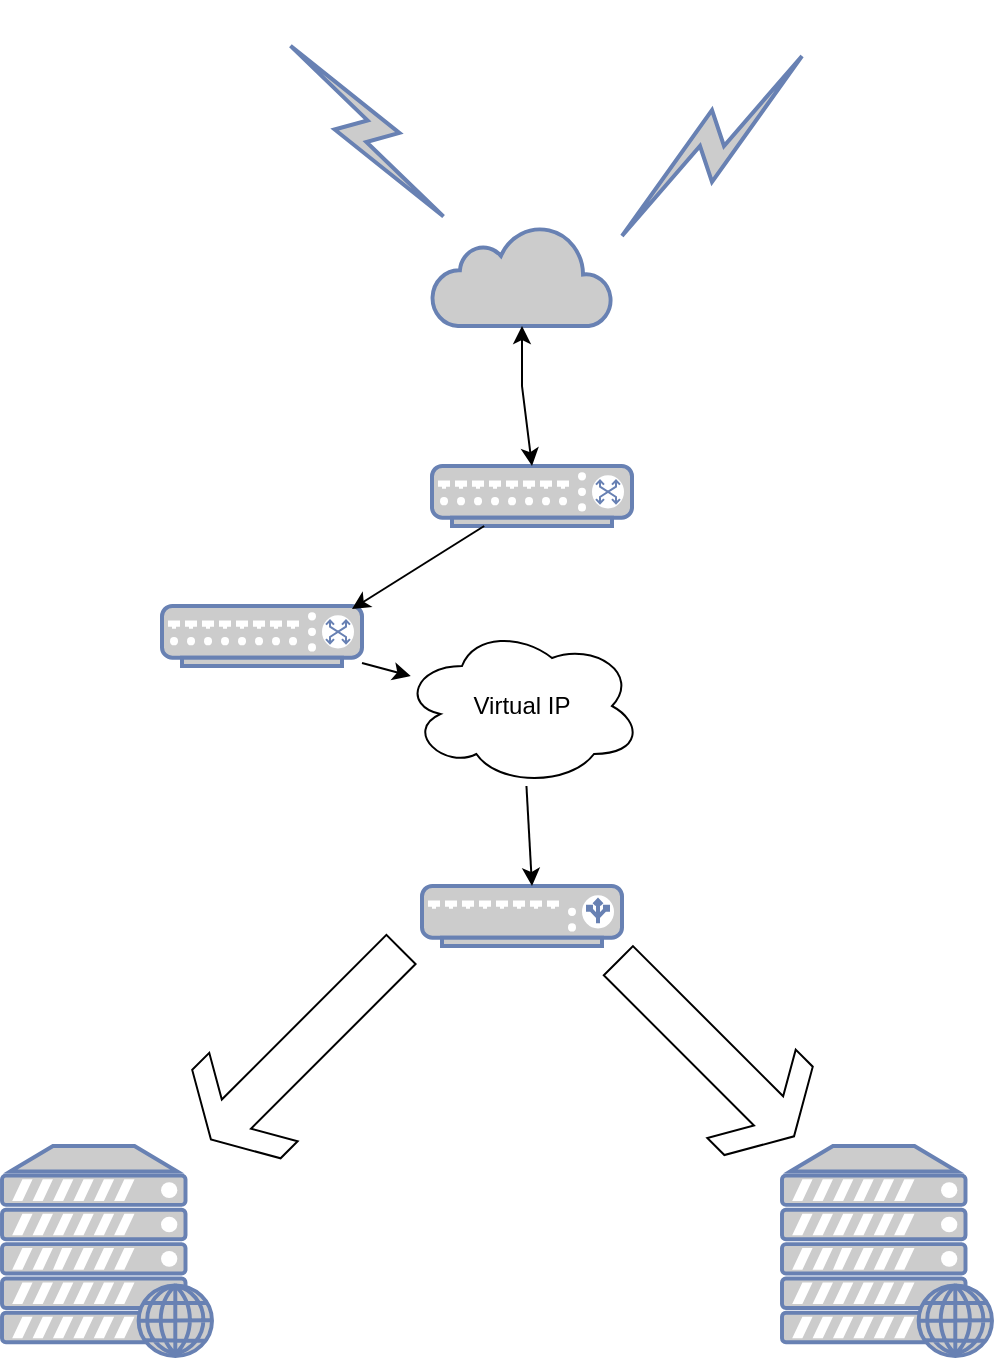 <mxfile version="21.8.1" type="github">
  <diagram name="Page-1" id="7ZhIR4TqCh4ufvg9z-OK">
    <mxGraphModel dx="1434" dy="750" grid="1" gridSize="10" guides="1" tooltips="1" connect="1" arrows="1" fold="1" page="1" pageScale="1" pageWidth="850" pageHeight="1100" math="0" shadow="0">
      <root>
        <mxCell id="0" />
        <mxCell id="1" parent="0" />
        <mxCell id="F_gjkFXEltTEXuYi4get-1" value="" style="fontColor=#0066CC;verticalAlign=top;verticalLabelPosition=bottom;labelPosition=center;align=center;html=1;outlineConnect=0;fillColor=#CCCCCC;strokeColor=#6881B3;gradientColor=none;gradientDirection=north;strokeWidth=2;shape=mxgraph.networks.load_balancer;" vertex="1" parent="1">
          <mxGeometry x="370" y="500" width="100" height="30" as="geometry" />
        </mxCell>
        <mxCell id="F_gjkFXEltTEXuYi4get-3" value="" style="fontColor=#0066CC;verticalAlign=top;verticalLabelPosition=bottom;labelPosition=center;align=center;html=1;outlineConnect=0;fillColor=#CCCCCC;strokeColor=#6881B3;gradientColor=none;gradientDirection=north;strokeWidth=2;shape=mxgraph.networks.web_server;" vertex="1" parent="1">
          <mxGeometry x="160" y="630" width="105" height="105" as="geometry" />
        </mxCell>
        <mxCell id="F_gjkFXEltTEXuYi4get-4" value="" style="fontColor=#0066CC;verticalAlign=top;verticalLabelPosition=bottom;labelPosition=center;align=center;html=1;outlineConnect=0;fillColor=#CCCCCC;strokeColor=#6881B3;gradientColor=none;gradientDirection=north;strokeWidth=2;shape=mxgraph.networks.web_server;" vertex="1" parent="1">
          <mxGeometry x="550" y="630" width="105" height="105" as="geometry" />
        </mxCell>
        <mxCell id="F_gjkFXEltTEXuYi4get-6" value="" style="html=1;outlineConnect=0;fillColor=#CCCCCC;strokeColor=#6881B3;gradientColor=none;gradientDirection=north;strokeWidth=2;shape=mxgraph.networks.cloud;fontColor=#ffffff;" vertex="1" parent="1">
          <mxGeometry x="375" y="170" width="90" height="50" as="geometry" />
        </mxCell>
        <mxCell id="F_gjkFXEltTEXuYi4get-7" value="" style="html=1;outlineConnect=0;fillColor=#CCCCCC;strokeColor=#6881B3;gradientColor=none;gradientDirection=north;strokeWidth=2;shape=mxgraph.networks.comm_link_edge;html=1;rounded=0;" edge="1" parent="1">
          <mxGeometry width="100" height="100" relative="1" as="geometry">
            <mxPoint x="465" y="180" as="sourcePoint" />
            <mxPoint x="565" y="80" as="targetPoint" />
          </mxGeometry>
        </mxCell>
        <mxCell id="F_gjkFXEltTEXuYi4get-8" value="" style="html=1;outlineConnect=0;fillColor=#CCCCCC;strokeColor=#6881B3;gradientColor=none;gradientDirection=north;strokeWidth=2;shape=mxgraph.networks.comm_link_edge;html=1;rounded=0;" edge="1" parent="1">
          <mxGeometry width="100" height="100" relative="1" as="geometry">
            <mxPoint x="385" y="170" as="sourcePoint" />
            <mxPoint x="300" y="75.217" as="targetPoint" />
            <Array as="points">
              <mxPoint x="380" y="110" />
            </Array>
          </mxGeometry>
        </mxCell>
        <mxCell id="F_gjkFXEltTEXuYi4get-12" value="" style="html=1;shadow=0;dashed=0;align=center;verticalAlign=middle;shape=mxgraph.arrows2.sharpArrow;dy1=0.67;dx1=18;dx2=18;notch=0;direction=east;rotation=45;" vertex="1" parent="1">
          <mxGeometry x="450" y="550" width="124.2" height="62.5" as="geometry" />
        </mxCell>
        <mxCell id="F_gjkFXEltTEXuYi4get-13" value="" style="fontColor=#0066CC;verticalAlign=top;verticalLabelPosition=bottom;labelPosition=center;align=center;html=1;outlineConnect=0;fillColor=#CCCCCC;strokeColor=#6881B3;gradientColor=none;gradientDirection=north;strokeWidth=2;shape=mxgraph.networks.switch;" vertex="1" parent="1">
          <mxGeometry x="375" y="290" width="100" height="30" as="geometry" />
        </mxCell>
        <mxCell id="F_gjkFXEltTEXuYi4get-14" value="" style="fontColor=#0066CC;verticalAlign=top;verticalLabelPosition=bottom;labelPosition=center;align=center;html=1;outlineConnect=0;fillColor=#CCCCCC;strokeColor=#6881B3;gradientColor=none;gradientDirection=north;strokeWidth=2;shape=mxgraph.networks.switch;" vertex="1" parent="1">
          <mxGeometry x="240" y="360" width="100" height="30" as="geometry" />
        </mxCell>
        <mxCell id="F_gjkFXEltTEXuYi4get-15" value="Virtual IP" style="ellipse;shape=cloud;whiteSpace=wrap;html=1;" vertex="1" parent="1">
          <mxGeometry x="360" y="370" width="120" height="80" as="geometry" />
        </mxCell>
        <mxCell id="F_gjkFXEltTEXuYi4get-17" value="" style="html=1;shadow=0;dashed=0;align=center;verticalAlign=middle;shape=mxgraph.arrows2.sharpArrow;dy1=0.67;dx1=18;dx2=18;notch=0;direction=east;rotation=-225;" vertex="1" parent="1">
          <mxGeometry x="244.79" y="548.01" width="134.39" height="62.5" as="geometry" />
        </mxCell>
        <mxCell id="F_gjkFXEltTEXuYi4get-18" value="" style="endArrow=classic;html=1;rounded=0;" edge="1" parent="1" source="F_gjkFXEltTEXuYi4get-15">
          <mxGeometry width="50" height="50" relative="1" as="geometry">
            <mxPoint x="425" y="450" as="sourcePoint" />
            <mxPoint x="425" y="500" as="targetPoint" />
            <Array as="points" />
          </mxGeometry>
        </mxCell>
        <mxCell id="F_gjkFXEltTEXuYi4get-19" value="" style="endArrow=classic;html=1;rounded=0;" edge="1" parent="1" source="F_gjkFXEltTEXuYi4get-14" target="F_gjkFXEltTEXuYi4get-15">
          <mxGeometry width="50" height="50" relative="1" as="geometry">
            <mxPoint x="310" y="400" as="sourcePoint" />
            <mxPoint x="310" y="450" as="targetPoint" />
            <Array as="points" />
          </mxGeometry>
        </mxCell>
        <mxCell id="F_gjkFXEltTEXuYi4get-20" value="" style="endArrow=classic;html=1;rounded=0;entryX=0.95;entryY=0.05;entryDx=0;entryDy=0;entryPerimeter=0;" edge="1" parent="1" source="F_gjkFXEltTEXuYi4get-13" target="F_gjkFXEltTEXuYi4get-14">
          <mxGeometry width="50" height="50" relative="1" as="geometry">
            <mxPoint x="420" y="330" as="sourcePoint" />
            <mxPoint x="420" y="380" as="targetPoint" />
            <Array as="points" />
          </mxGeometry>
        </mxCell>
        <mxCell id="F_gjkFXEltTEXuYi4get-21" value="" style="endArrow=classic;startArrow=classic;html=1;rounded=0;exitX=0.5;exitY=0;exitDx=0;exitDy=0;exitPerimeter=0;" edge="1" parent="1" source="F_gjkFXEltTEXuYi4get-13" target="F_gjkFXEltTEXuYi4get-6">
          <mxGeometry width="50" height="50" relative="1" as="geometry">
            <mxPoint x="375" y="270" as="sourcePoint" />
            <mxPoint x="425" y="220" as="targetPoint" />
            <Array as="points">
              <mxPoint x="420" y="250" />
            </Array>
          </mxGeometry>
        </mxCell>
      </root>
    </mxGraphModel>
  </diagram>
</mxfile>
